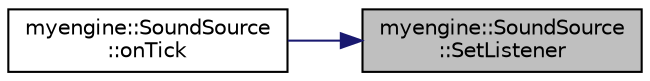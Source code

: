 digraph "myengine::SoundSource::SetListener"
{
 // LATEX_PDF_SIZE
  edge [fontname="Helvetica",fontsize="10",labelfontname="Helvetica",labelfontsize="10"];
  node [fontname="Helvetica",fontsize="10",shape=record];
  rankdir="RL";
  Node1 [label="myengine::SoundSource\l::SetListener",height=0.2,width=0.4,color="black", fillcolor="grey75", style="filled", fontcolor="black",tooltip="Sets the listener."];
  Node1 -> Node2 [dir="back",color="midnightblue",fontsize="10",style="solid",fontname="Helvetica"];
  Node2 [label="myengine::SoundSource\l::onTick",height=0.2,width=0.4,color="black", fillcolor="white", style="filled",URL="$structmyengine_1_1_sound_source.html#a4a85e1de71e6f7f6668033bd1a8938da",tooltip="Updates the sound each frame."];
}
